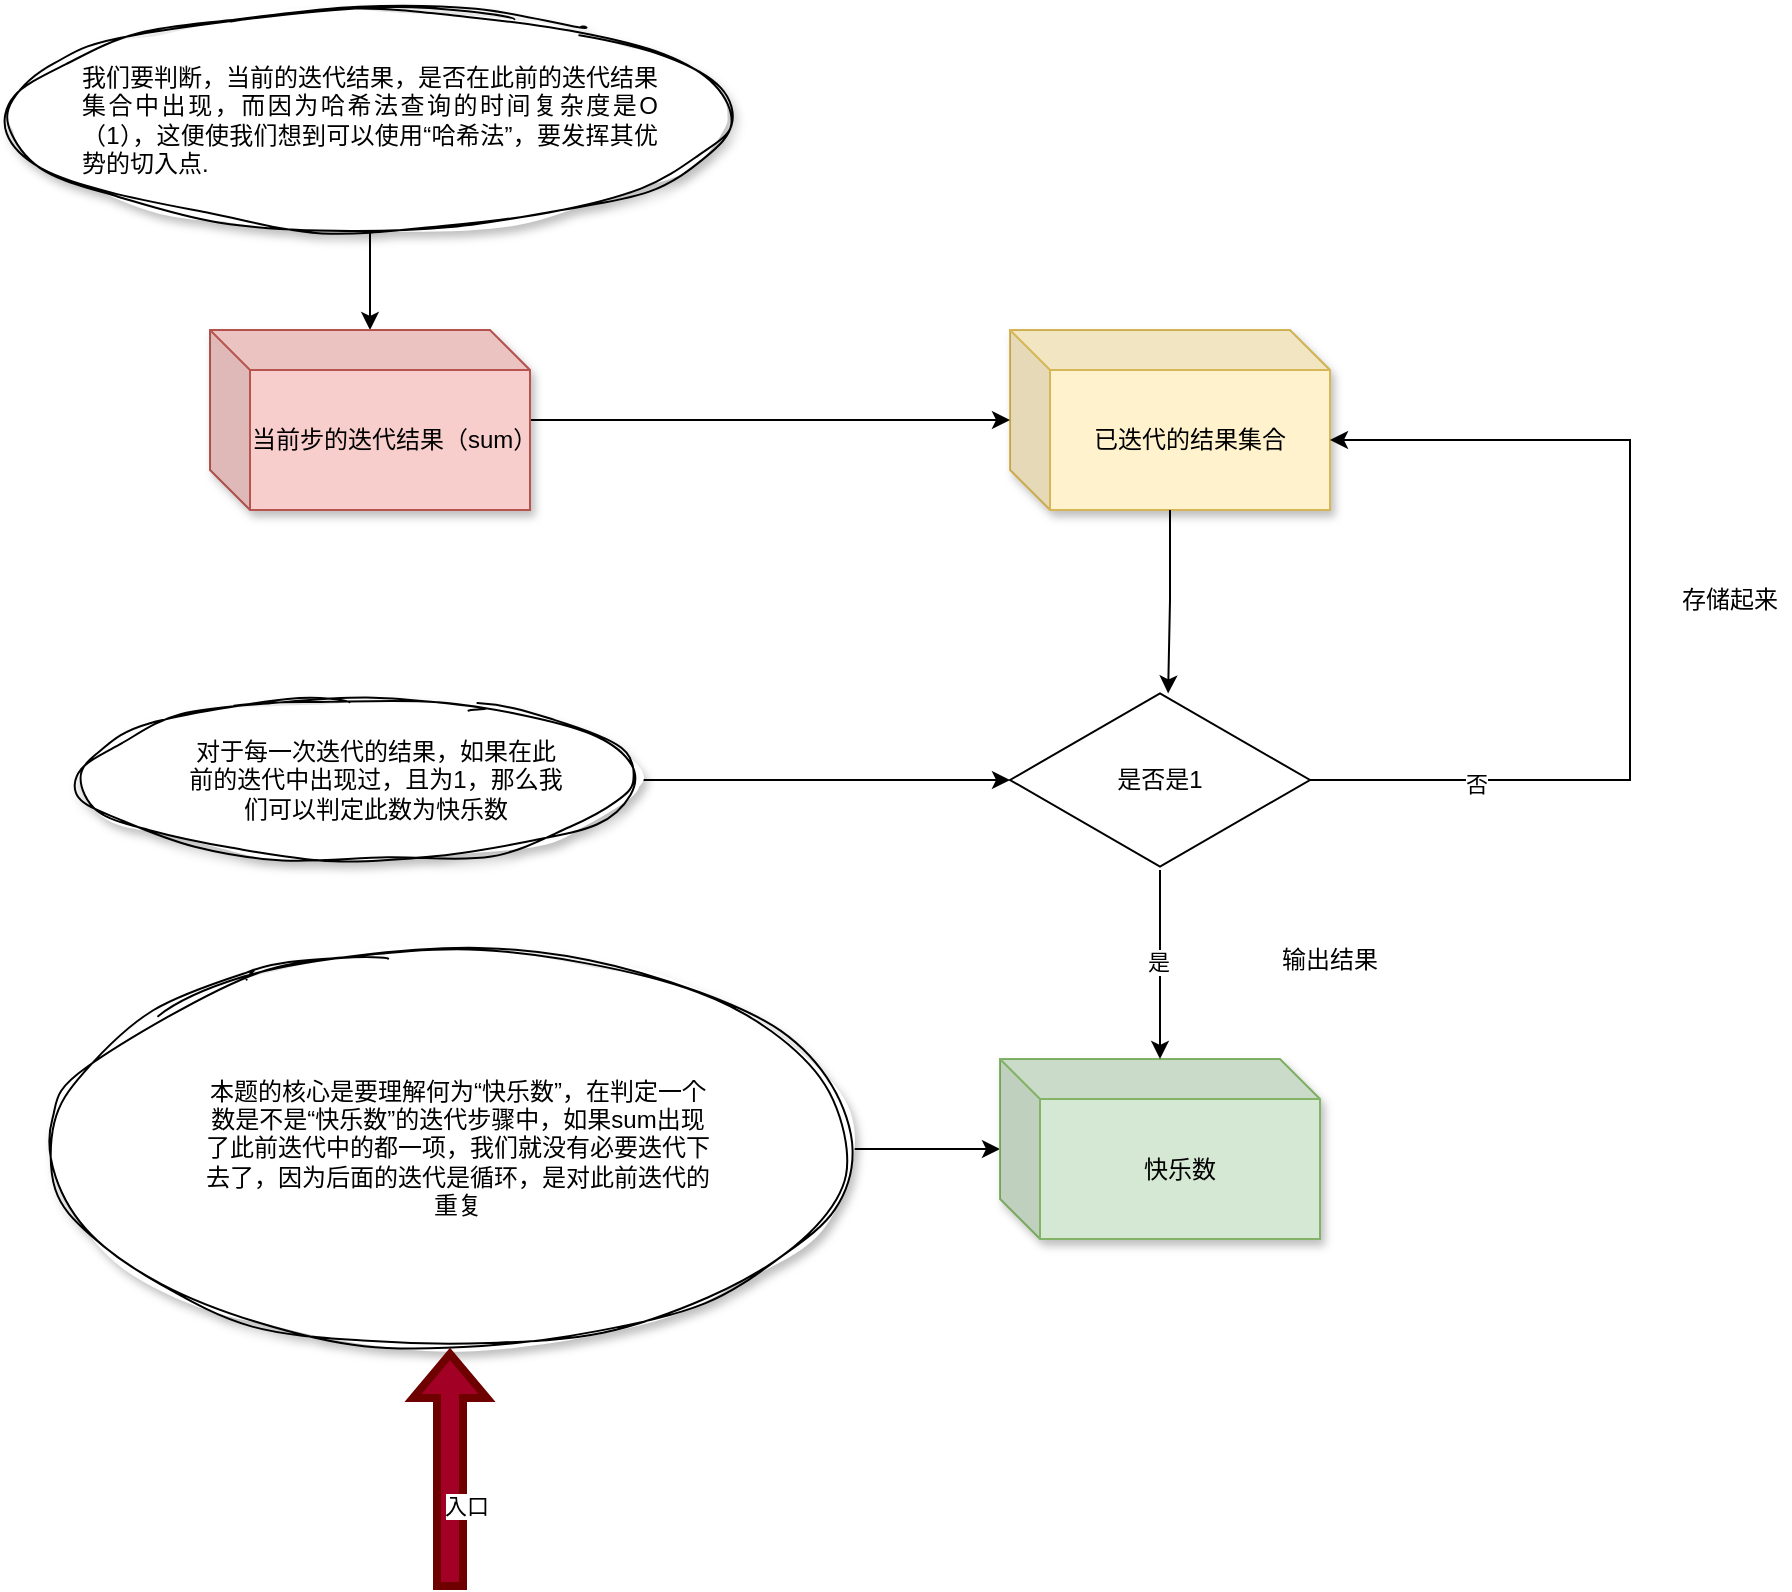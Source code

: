 <mxfile version="22.1.11" type="github">
  <diagram name="第 1 页" id="n8gh3igKdaO5uhaC8ERB">
    <mxGraphModel dx="1676" dy="2119" grid="1" gridSize="10" guides="1" tooltips="1" connect="1" arrows="1" fold="1" page="1" pageScale="1" pageWidth="827" pageHeight="1169" math="0" shadow="0">
      <root>
        <mxCell id="0" />
        <mxCell id="1" parent="0" />
        <mxCell id="uebJWBE_5V3VUWW7Wclp-30" style="edgeStyle=orthogonalEdgeStyle;rounded=0;orthogonalLoop=1;jettySize=auto;html=1;" edge="1" parent="1" source="uebJWBE_5V3VUWW7Wclp-28" target="uebJWBE_5V3VUWW7Wclp-12">
          <mxGeometry relative="1" as="geometry" />
        </mxCell>
        <mxCell id="uebJWBE_5V3VUWW7Wclp-28" value="" style="ellipse;whiteSpace=wrap;html=1;shadow=1;sketch=1;curveFitting=1;jiggle=2;" vertex="1" parent="1">
          <mxGeometry x="184" y="315" width="280" height="80" as="geometry" />
        </mxCell>
        <mxCell id="uebJWBE_5V3VUWW7Wclp-27" style="edgeStyle=orthogonalEdgeStyle;rounded=0;orthogonalLoop=1;jettySize=auto;html=1;" edge="1" parent="1" source="uebJWBE_5V3VUWW7Wclp-24" target="uebJWBE_5V3VUWW7Wclp-7">
          <mxGeometry relative="1" as="geometry" />
        </mxCell>
        <mxCell id="uebJWBE_5V3VUWW7Wclp-24" value="" style="ellipse;whiteSpace=wrap;html=1;shadow=1;sketch=1;curveFitting=1;jiggle=2;" vertex="1" parent="1">
          <mxGeometry x="150" y="-30" width="360" height="110" as="geometry" />
        </mxCell>
        <mxCell id="uebJWBE_5V3VUWW7Wclp-22" style="edgeStyle=orthogonalEdgeStyle;rounded=0;orthogonalLoop=1;jettySize=auto;html=1;" edge="1" parent="1" source="uebJWBE_5V3VUWW7Wclp-21" target="uebJWBE_5V3VUWW7Wclp-10">
          <mxGeometry relative="1" as="geometry" />
        </mxCell>
        <mxCell id="uebJWBE_5V3VUWW7Wclp-21" value="" style="ellipse;whiteSpace=wrap;html=1;shadow=1;sketch=1;curveFitting=1;jiggle=2;" vertex="1" parent="1">
          <mxGeometry x="170" y="439.5" width="400" height="200" as="geometry" />
        </mxCell>
        <mxCell id="uebJWBE_5V3VUWW7Wclp-1" value="已迭代的结果集合" style="shape=cube;whiteSpace=wrap;html=1;boundedLbl=1;backgroundOutline=1;darkOpacity=0.05;darkOpacity2=0.1;shadow=1;fillColor=#fff2cc;strokeColor=#d6b656;" vertex="1" parent="1">
          <mxGeometry x="650" y="130" width="160" height="90" as="geometry" />
        </mxCell>
        <mxCell id="uebJWBE_5V3VUWW7Wclp-2" value="本题的核心是要理解何为“快乐数”，在判定一个数是不是“快乐数”的迭代步骤中，如果sum出现了此前迭代中的都一项，我们就没有必要迭代下去了，因为后面的迭代是循环，是对此前迭代的重复" style="text;html=1;strokeColor=none;fillColor=none;align=center;verticalAlign=middle;whiteSpace=wrap;rounded=0;sketch=1;curveFitting=1;jiggle=2;shadow=1;" vertex="1" parent="1">
          <mxGeometry x="244" y="479" width="260" height="120" as="geometry" />
        </mxCell>
        <mxCell id="uebJWBE_5V3VUWW7Wclp-4" value="对于每一次迭代的结果，如果在此前的迭代中出现过，且为1，那么我们可以判定此数为快乐数" style="text;html=1;strokeColor=none;fillColor=none;align=center;verticalAlign=middle;whiteSpace=wrap;rounded=0;" vertex="1" parent="1">
          <mxGeometry x="238" y="325" width="190" height="60" as="geometry" />
        </mxCell>
        <mxCell id="uebJWBE_5V3VUWW7Wclp-5" value="&lt;div style=&quot;text-align: justify;&quot;&gt;&lt;span style=&quot;background-color: initial;&quot;&gt;我们要判断，当前的迭代结果，是否在此前的迭代结果集合中出现，而因为哈希法查询的时间复杂度是O（1），&lt;/span&gt;&lt;span style=&quot;background-color: initial;&quot;&gt;这便使我们想到可以使用“哈希法”，要发挥其优势的切入点.&lt;/span&gt;&lt;/div&gt;" style="text;html=1;strokeColor=none;fillColor=none;align=center;verticalAlign=middle;whiteSpace=wrap;rounded=0;" vertex="1" parent="1">
          <mxGeometry x="185" y="-10" width="290" height="70" as="geometry" />
        </mxCell>
        <mxCell id="uebJWBE_5V3VUWW7Wclp-13" style="edgeStyle=orthogonalEdgeStyle;rounded=0;orthogonalLoop=1;jettySize=auto;html=1;" edge="1" parent="1" source="uebJWBE_5V3VUWW7Wclp-7" target="uebJWBE_5V3VUWW7Wclp-1">
          <mxGeometry relative="1" as="geometry" />
        </mxCell>
        <mxCell id="uebJWBE_5V3VUWW7Wclp-7" value="当前步的迭代结果（sum）" style="shape=cube;whiteSpace=wrap;html=1;boundedLbl=1;backgroundOutline=1;darkOpacity=0.05;darkOpacity2=0.1;shadow=1;fillColor=#f8cecc;strokeColor=#b85450;" vertex="1" parent="1">
          <mxGeometry x="250" y="130" width="160" height="90" as="geometry" />
        </mxCell>
        <mxCell id="uebJWBE_5V3VUWW7Wclp-10" value="快乐数" style="shape=cube;whiteSpace=wrap;html=1;boundedLbl=1;backgroundOutline=1;darkOpacity=0.05;darkOpacity2=0.1;shadow=1;fillColor=#d5e8d4;strokeColor=#82b366;" vertex="1" parent="1">
          <mxGeometry x="645" y="494.5" width="160" height="90" as="geometry" />
        </mxCell>
        <mxCell id="uebJWBE_5V3VUWW7Wclp-15" style="edgeStyle=orthogonalEdgeStyle;rounded=0;orthogonalLoop=1;jettySize=auto;html=1;" edge="1" parent="1" source="uebJWBE_5V3VUWW7Wclp-12" target="uebJWBE_5V3VUWW7Wclp-10">
          <mxGeometry relative="1" as="geometry" />
        </mxCell>
        <mxCell id="uebJWBE_5V3VUWW7Wclp-16" value="是" style="edgeLabel;html=1;align=center;verticalAlign=middle;resizable=0;points=[];" vertex="1" connectable="0" parent="uebJWBE_5V3VUWW7Wclp-15">
          <mxGeometry x="-0.034" y="-1" relative="1" as="geometry">
            <mxPoint as="offset" />
          </mxGeometry>
        </mxCell>
        <mxCell id="uebJWBE_5V3VUWW7Wclp-12" value="是否是1" style="html=1;whiteSpace=wrap;aspect=fixed;shape=isoRectangle;" vertex="1" parent="1">
          <mxGeometry x="650" y="310" width="150" height="90" as="geometry" />
        </mxCell>
        <mxCell id="uebJWBE_5V3VUWW7Wclp-14" style="edgeStyle=orthogonalEdgeStyle;rounded=0;orthogonalLoop=1;jettySize=auto;html=1;entryX=0.527;entryY=0.019;entryDx=0;entryDy=0;entryPerimeter=0;" edge="1" parent="1" source="uebJWBE_5V3VUWW7Wclp-1" target="uebJWBE_5V3VUWW7Wclp-12">
          <mxGeometry relative="1" as="geometry" />
        </mxCell>
        <mxCell id="uebJWBE_5V3VUWW7Wclp-17" style="edgeStyle=orthogonalEdgeStyle;rounded=0;orthogonalLoop=1;jettySize=auto;html=1;entryX=0;entryY=0;entryDx=160;entryDy=55;entryPerimeter=0;" edge="1" parent="1" source="uebJWBE_5V3VUWW7Wclp-12" target="uebJWBE_5V3VUWW7Wclp-1">
          <mxGeometry relative="1" as="geometry">
            <Array as="points">
              <mxPoint x="960" y="355" />
              <mxPoint x="960" y="185" />
            </Array>
          </mxGeometry>
        </mxCell>
        <mxCell id="uebJWBE_5V3VUWW7Wclp-18" value="否" style="edgeLabel;html=1;align=center;verticalAlign=middle;resizable=0;points=[];" vertex="1" connectable="0" parent="uebJWBE_5V3VUWW7Wclp-17">
          <mxGeometry x="-0.656" y="-2" relative="1" as="geometry">
            <mxPoint as="offset" />
          </mxGeometry>
        </mxCell>
        <mxCell id="uebJWBE_5V3VUWW7Wclp-19" value="存储起来" style="text;html=1;strokeColor=none;fillColor=none;align=center;verticalAlign=middle;whiteSpace=wrap;rounded=0;" vertex="1" parent="1">
          <mxGeometry x="980" y="250" width="60" height="30" as="geometry" />
        </mxCell>
        <mxCell id="uebJWBE_5V3VUWW7Wclp-20" value="输出结果" style="text;html=1;strokeColor=none;fillColor=none;align=center;verticalAlign=middle;whiteSpace=wrap;rounded=0;" vertex="1" parent="1">
          <mxGeometry x="780" y="430" width="60" height="30" as="geometry" />
        </mxCell>
        <mxCell id="uebJWBE_5V3VUWW7Wclp-31" value="" style="shape=flexArrow;endArrow=classic;html=1;rounded=0;strokeWidth=4;fillColor=#a20025;strokeColor=#6F0000;" edge="1" parent="1">
          <mxGeometry width="50" height="50" relative="1" as="geometry">
            <mxPoint x="370" y="760" as="sourcePoint" />
            <mxPoint x="370" y="640" as="targetPoint" />
          </mxGeometry>
        </mxCell>
        <mxCell id="uebJWBE_5V3VUWW7Wclp-32" value="入口" style="edgeLabel;html=1;align=center;verticalAlign=middle;resizable=0;points=[];" vertex="1" connectable="0" parent="uebJWBE_5V3VUWW7Wclp-31">
          <mxGeometry x="-0.294" y="-8" relative="1" as="geometry">
            <mxPoint as="offset" />
          </mxGeometry>
        </mxCell>
      </root>
    </mxGraphModel>
  </diagram>
</mxfile>
